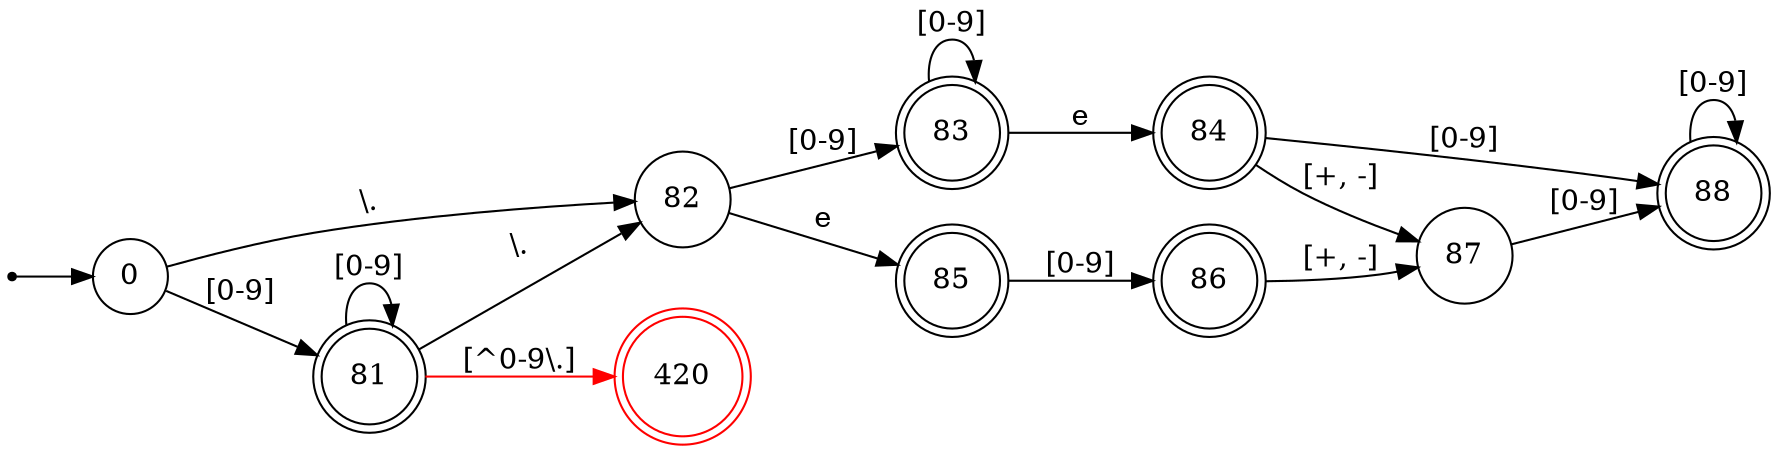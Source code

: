 digraph vc_dfa_float {
  /**
   * Graph layout: Left to right.
   */
  rankdir = LR;
  
  /**
   * States.
   */
  // Start state.
  node [shape = point;];
  start;
  node [shape = circle;];
  state_start [label = "0";];
  state_float_literal_intdotintstar [label = "82";];
  // minus plus
  state_float_e_plus_minus [label = "87";];
  // .e
  
  start -> state_start;

  // Accepting states.
  node [shape = doublecircle;];
  subgraph {
    // Special characters.
    // state_dot [label = "62";];
    
    // Literals.
    // int type
    state_int_literal [label = "81";];
    // .1(23456..) type and 123(...).456(...) type
    state_float_literal [label = "83";];
    /**
     * .1(23456..)e type 
     * 1(23...).4(56...)e type
     */
    state_float_literal_e [label = "84";];
    /**
     * .1(23456..)e [+,-] 1(23456...) type
     * 123(...).456(...)e [+,-] 123456(...) type
     * .1(23456..)e1(23456...) type
     * 1(23...).4(56...) type
     * .e1(23...) [+,-] 4(56...) type
     */
    state_float_literal_1 [label = "88";];
    
    /**
     * .e type type
     * 1(23...).e type
     */
    state_float_e_1 [label = "85";];
    /**
     * .e1(23456...) type 
     * 1(23456....).e1(23456...) type
     */
    state_float_literal_2 [label = "86";];
  }
  
  // Error state.
  node [shape = doublecircle; color = red;];
  state_error [label = "420";];
  
  // Int Literals.
  state_start -> state_int_literal [label = "[0-9]";];
  state_int_literal -> state_int_literal [label = "[0-9]";];
  state_int_literal -> state_error [label = "[^0-9\\.]"; color = "red";];
  
  // Float Literals. TODO
  
  state_int_literal -> state_float_literal_intdotintstar [label = "\\.";];
  state_float_literal_intdotintstar -> state_float_literal [label = "[0-9]";];
  state_start -> state_float_literal_intdotintstar [label = "\\.";];
  state_float_literal_intdotintstar -> state_float_e_1 [label = "e";];
  state_float_e_1 -> state_float_literal_2 [label = "[0-9]";];
  state_float_literal_2 -> state_float_e_plus_minus [label = "[+, -]";];
  state_float_literal -> state_float_literal [label = "[0-9]";];
  state_float_literal -> state_float_literal_e [label = "e";];
  state_float_literal_e -> state_float_e_plus_minus [label = "[+, -]";];
  state_float_literal_e -> state_float_literal_1 [label = "[0-9]";];
  state_float_literal_1 -> state_float_literal_1 [label = "[0-9]";];
  state_float_e_plus_minus -> state_float_literal_1 [label = "[0-9]";];
}